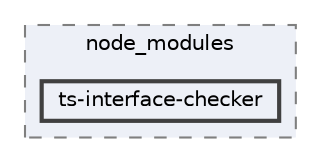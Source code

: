 digraph "pkiclassroomrescheduler/src/main/frontend/node_modules/ts-interface-checker"
{
 // LATEX_PDF_SIZE
  bgcolor="transparent";
  edge [fontname=Helvetica,fontsize=10,labelfontname=Helvetica,labelfontsize=10];
  node [fontname=Helvetica,fontsize=10,shape=box,height=0.2,width=0.4];
  compound=true
  subgraph clusterdir_72953eda66ccb3a2722c28e1c3e6c23b {
    graph [ bgcolor="#edf0f7", pencolor="grey50", label="node_modules", fontname=Helvetica,fontsize=10 style="filled,dashed", URL="dir_72953eda66ccb3a2722c28e1c3e6c23b.html",tooltip=""]
  dir_3ac0d2296d382932ce278d9acce6f780 [label="ts-interface-checker", fillcolor="#edf0f7", color="grey25", style="filled,bold", URL="dir_3ac0d2296d382932ce278d9acce6f780.html",tooltip=""];
  }
}
